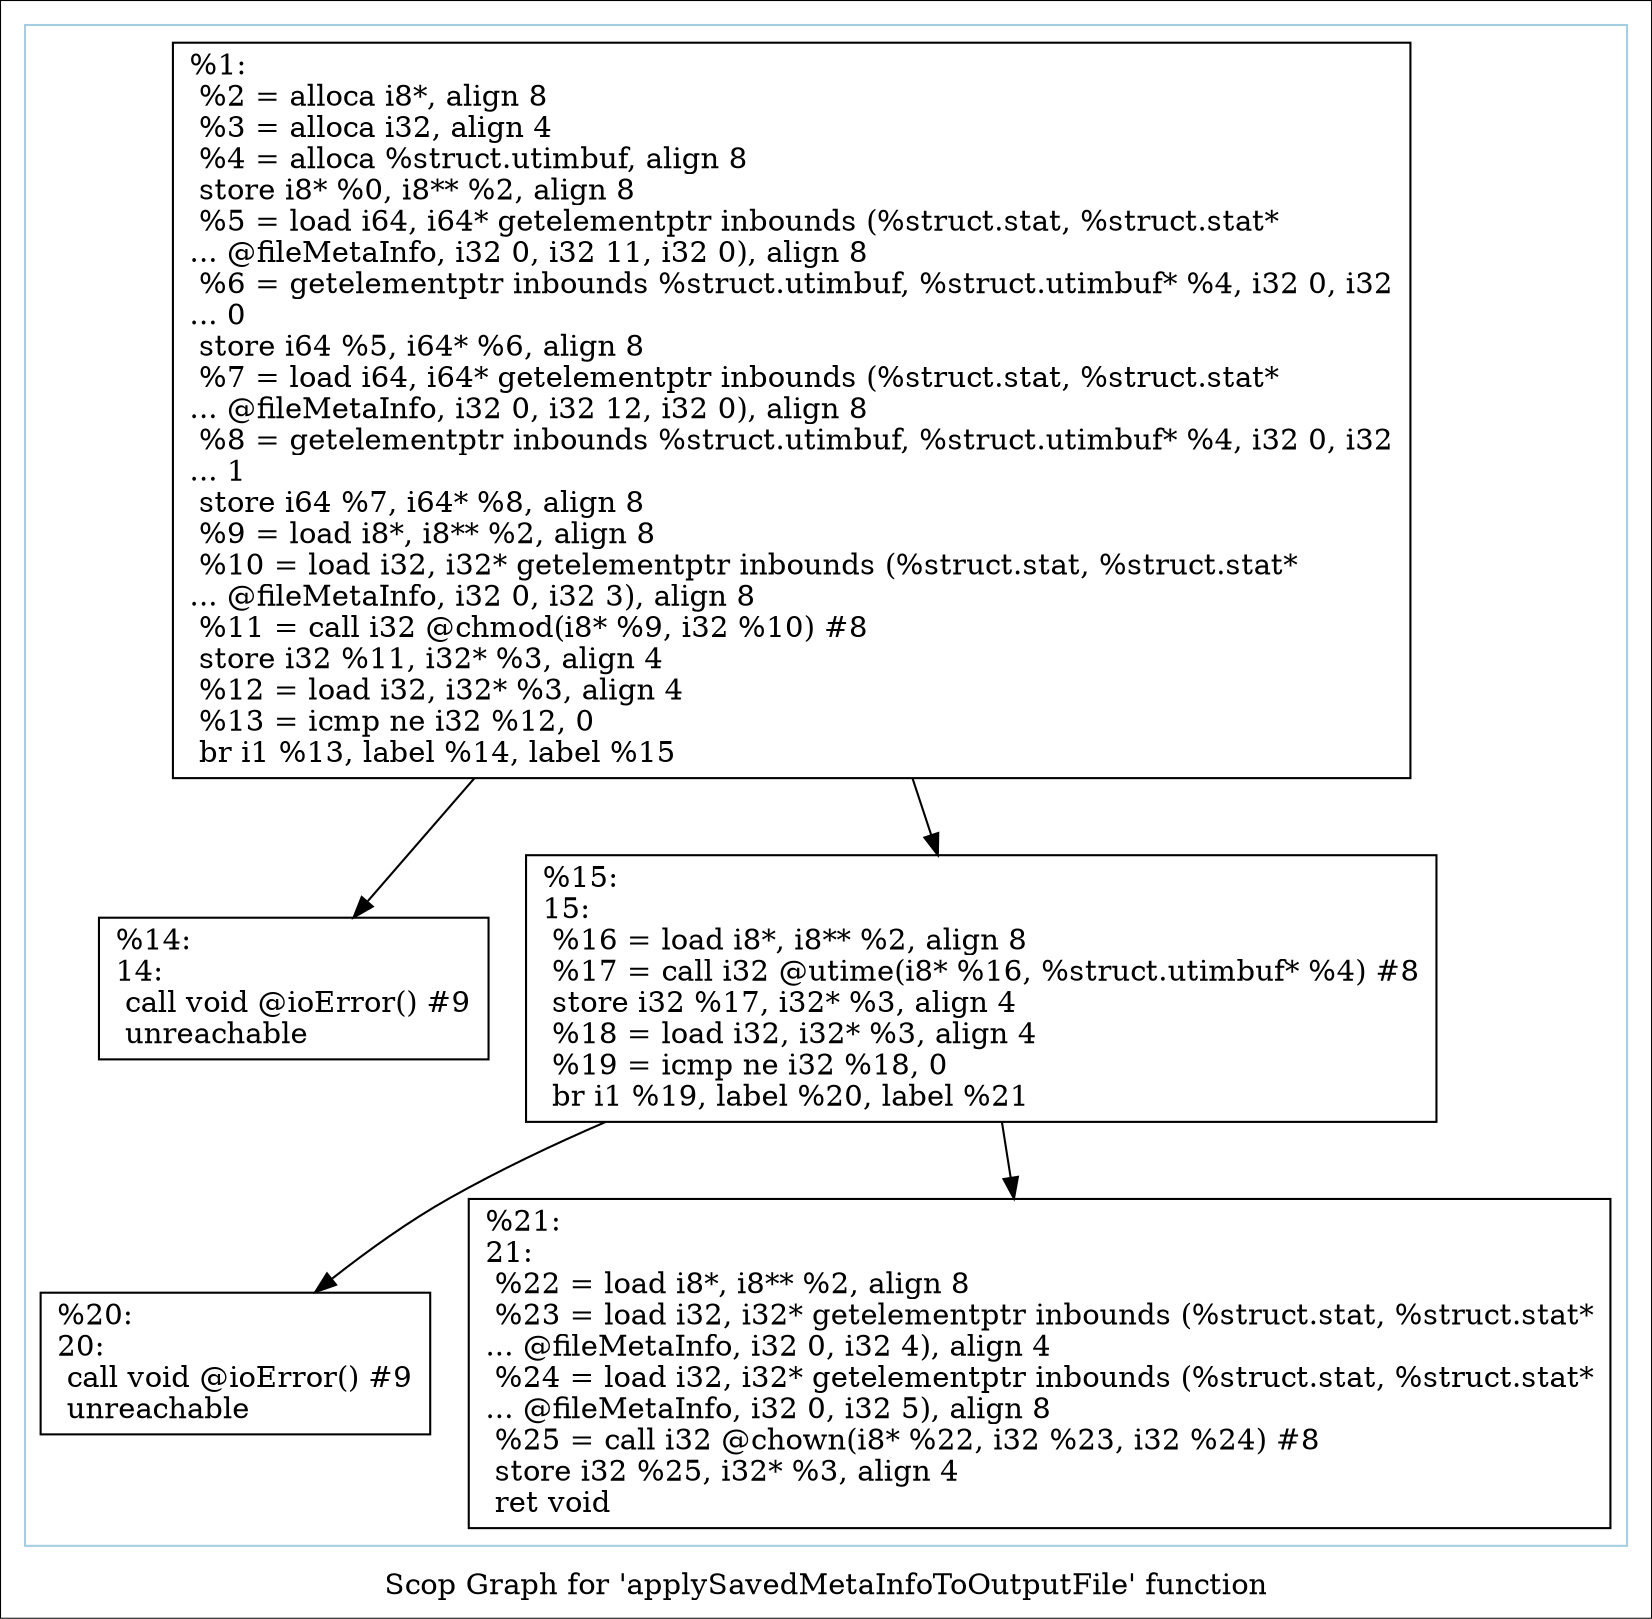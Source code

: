digraph "Scop Graph for 'applySavedMetaInfoToOutputFile' function" {
	label="Scop Graph for 'applySavedMetaInfoToOutputFile' function";

	Node0x1e13f90 [shape=record,label="{%1:\l  %2 = alloca i8*, align 8\l  %3 = alloca i32, align 4\l  %4 = alloca %struct.utimbuf, align 8\l  store i8* %0, i8** %2, align 8\l  %5 = load i64, i64* getelementptr inbounds (%struct.stat, %struct.stat*\l... @fileMetaInfo, i32 0, i32 11, i32 0), align 8\l  %6 = getelementptr inbounds %struct.utimbuf, %struct.utimbuf* %4, i32 0, i32\l... 0\l  store i64 %5, i64* %6, align 8\l  %7 = load i64, i64* getelementptr inbounds (%struct.stat, %struct.stat*\l... @fileMetaInfo, i32 0, i32 12, i32 0), align 8\l  %8 = getelementptr inbounds %struct.utimbuf, %struct.utimbuf* %4, i32 0, i32\l... 1\l  store i64 %7, i64* %8, align 8\l  %9 = load i8*, i8** %2, align 8\l  %10 = load i32, i32* getelementptr inbounds (%struct.stat, %struct.stat*\l... @fileMetaInfo, i32 0, i32 3), align 8\l  %11 = call i32 @chmod(i8* %9, i32 %10) #8\l  store i32 %11, i32* %3, align 4\l  %12 = load i32, i32* %3, align 4\l  %13 = icmp ne i32 %12, 0\l  br i1 %13, label %14, label %15\l}"];
	Node0x1e13f90 -> Node0x1d35720;
	Node0x1e13f90 -> Node0x1be5f00;
	Node0x1d35720 [shape=record,label="{%14:\l14:                                               \l  call void @ioError() #9\l  unreachable\l}"];
	Node0x1be5f00 [shape=record,label="{%15:\l15:                                               \l  %16 = load i8*, i8** %2, align 8\l  %17 = call i32 @utime(i8* %16, %struct.utimbuf* %4) #8\l  store i32 %17, i32* %3, align 4\l  %18 = load i32, i32* %3, align 4\l  %19 = icmp ne i32 %18, 0\l  br i1 %19, label %20, label %21\l}"];
	Node0x1be5f00 -> Node0x1dd43e0;
	Node0x1be5f00 -> Node0x1eb83c0;
	Node0x1dd43e0 [shape=record,label="{%20:\l20:                                               \l  call void @ioError() #9\l  unreachable\l}"];
	Node0x1eb83c0 [shape=record,label="{%21:\l21:                                               \l  %22 = load i8*, i8** %2, align 8\l  %23 = load i32, i32* getelementptr inbounds (%struct.stat, %struct.stat*\l... @fileMetaInfo, i32 0, i32 4), align 4\l  %24 = load i32, i32* getelementptr inbounds (%struct.stat, %struct.stat*\l... @fileMetaInfo, i32 0, i32 5), align 8\l  %25 = call i32 @chown(i8* %22, i32 %23, i32 %24) #8\l  store i32 %25, i32* %3, align 4\l  ret void\l}"];
	colorscheme = "paired12"
        subgraph cluster_0x1f18fa0 {
          label = "";
          style = solid;
          color = 1
          Node0x1e13f90;
          Node0x1d35720;
          Node0x1be5f00;
          Node0x1dd43e0;
          Node0x1eb83c0;
        }
}
